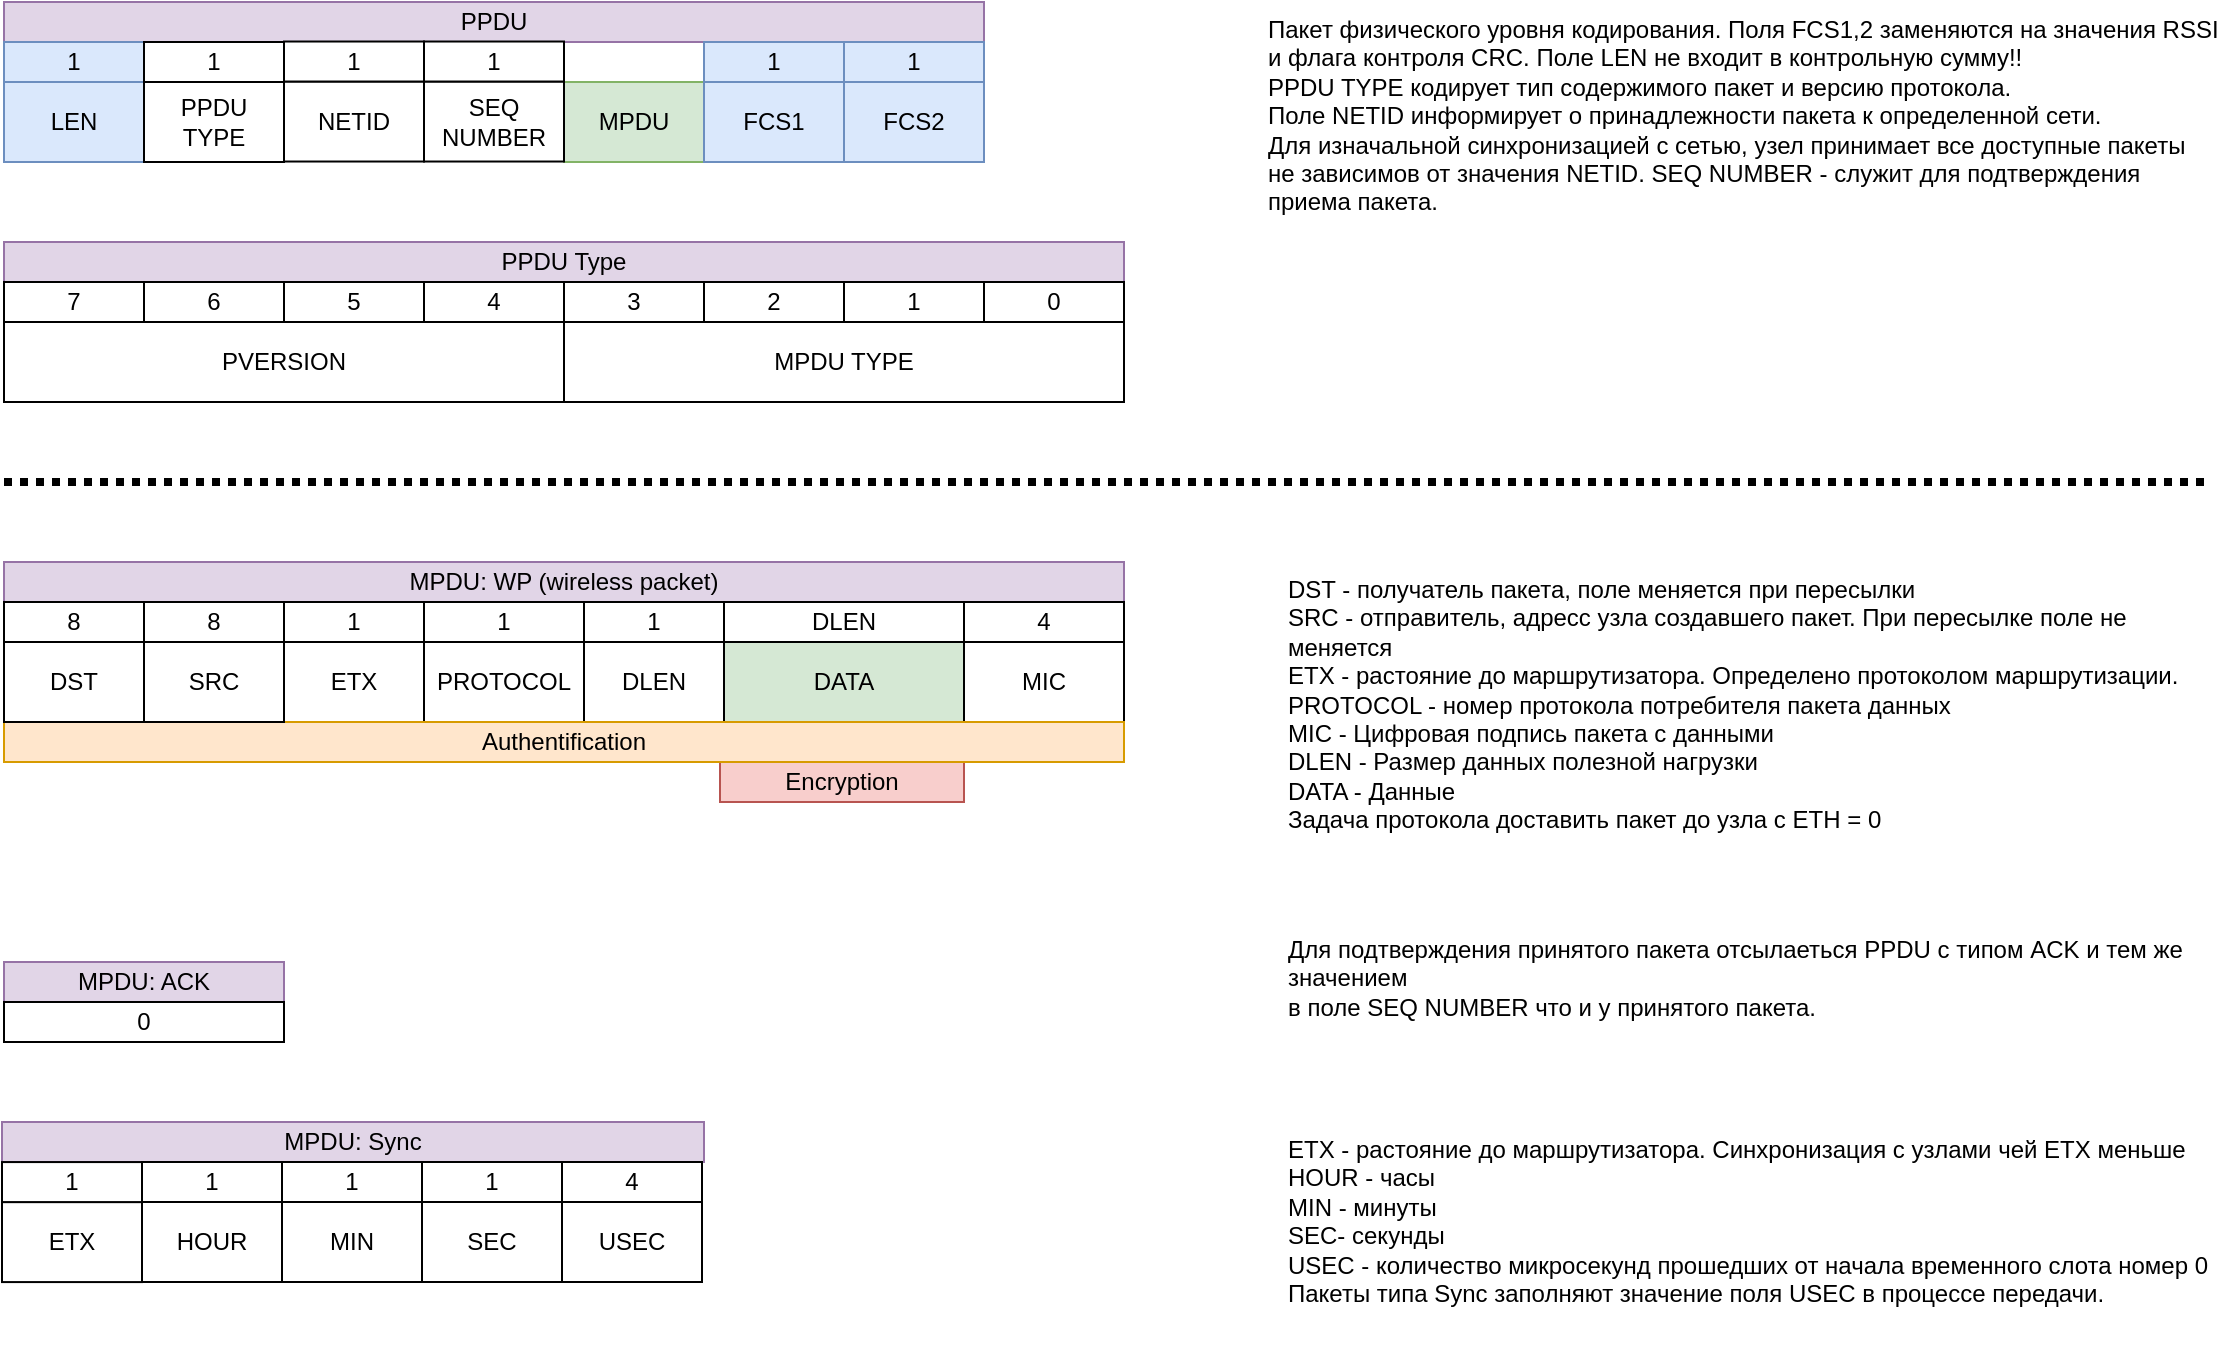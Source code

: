 <mxfile version="11.1.4" type="device"><diagram id="k8i3Y56BrXUc4iuTlrY_" name="Frame struct"><mxGraphModel dx="1422" dy="816" grid="1" gridSize="10" guides="1" tooltips="1" connect="1" arrows="1" fold="1" page="1" pageScale="1" pageWidth="1169" pageHeight="827" background="none" math="0" shadow="0"><root><mxCell id="0"/><mxCell id="1" parent="0"/><mxCell id="z7zXKe8dB0JZ0_6NdZDj-1" value="LEN" style="rounded=0;whiteSpace=wrap;html=1;fillColor=#dae8fc;strokeColor=#6c8ebf;" parent="1" vertex="1"><mxGeometry x="40" y="80" width="70" height="40" as="geometry"/></mxCell><mxCell id="z7zXKe8dB0JZ0_6NdZDj-2" value="MPDU" style="rounded=0;whiteSpace=wrap;html=1;fillColor=#d5e8d4;strokeColor=#82b366;" parent="1" vertex="1"><mxGeometry x="320" y="80" width="70" height="40" as="geometry"/></mxCell><mxCell id="z7zXKe8dB0JZ0_6NdZDj-3" value="FCS1" style="rounded=0;whiteSpace=wrap;html=1;fillColor=#dae8fc;strokeColor=#6c8ebf;" parent="1" vertex="1"><mxGeometry x="390" y="80" width="70" height="40" as="geometry"/></mxCell><mxCell id="z7zXKe8dB0JZ0_6NdZDj-5" value="FCS2" style="rounded=0;whiteSpace=wrap;html=1;fillColor=#dae8fc;strokeColor=#6c8ebf;" parent="1" vertex="1"><mxGeometry x="460" y="80" width="70" height="40" as="geometry"/></mxCell><mxCell id="z7zXKe8dB0JZ0_6NdZDj-7" value="PPDU" style="rounded=0;whiteSpace=wrap;html=1;fillColor=#e1d5e7;strokeColor=#9673a6;" parent="1" vertex="1"><mxGeometry x="40" y="40" width="490" height="20" as="geometry"/></mxCell><mxCell id="z7zXKe8dB0JZ0_6NdZDj-8" value="PROTOCOL" style="rounded=0;whiteSpace=wrap;html=1;" parent="1" vertex="1"><mxGeometry x="250" y="360" width="80" height="40" as="geometry"/></mxCell><mxCell id="z7zXKe8dB0JZ0_6NdZDj-9" value="DATA" style="rounded=0;whiteSpace=wrap;html=1;fillColor=#d5e8d4;strokeColor=#82b366;" parent="1" vertex="1"><mxGeometry x="400" y="360" width="120" height="40" as="geometry"/></mxCell><mxCell id="z7zXKe8dB0JZ0_6NdZDj-12" value="MPDU: WP (wireless packet)" style="rounded=0;whiteSpace=wrap;html=1;fillColor=#e1d5e7;strokeColor=#9673a6;" parent="1" vertex="1"><mxGeometry x="40" y="320" width="560" height="20" as="geometry"/></mxCell><mxCell id="z7zXKe8dB0JZ0_6NdZDj-13" value="1" style="rounded=0;whiteSpace=wrap;html=1;fillColor=#dae8fc;strokeColor=#6c8ebf;" parent="1" vertex="1"><mxGeometry x="40" y="60" width="70" height="20" as="geometry"/></mxCell><mxCell id="z7zXKe8dB0JZ0_6NdZDj-14" value="1" style="rounded=0;whiteSpace=wrap;html=1;fillColor=#dae8fc;strokeColor=#6c8ebf;" parent="1" vertex="1"><mxGeometry x="390" y="60" width="70" height="20" as="geometry"/></mxCell><mxCell id="z7zXKe8dB0JZ0_6NdZDj-15" value="1" style="rounded=0;whiteSpace=wrap;html=1;fillColor=#dae8fc;strokeColor=#6c8ebf;" parent="1" vertex="1"><mxGeometry x="460" y="60" width="70" height="20" as="geometry"/></mxCell><mxCell id="z7zXKe8dB0JZ0_6NdZDj-18" value="1" style="rounded=0;whiteSpace=wrap;html=1;" parent="1" vertex="1"><mxGeometry x="250" y="340" width="80" height="20" as="geometry"/></mxCell><mxCell id="z7zXKe8dB0JZ0_6NdZDj-21" value="1" style="rounded=0;whiteSpace=wrap;html=1;" parent="1" vertex="1"><mxGeometry x="180" y="340" width="70" height="20" as="geometry"/></mxCell><mxCell id="z7zXKe8dB0JZ0_6NdZDj-22" value="ETX" style="rounded=0;whiteSpace=wrap;html=1;" parent="1" vertex="1"><mxGeometry x="180" y="360" width="70" height="40" as="geometry"/></mxCell><mxCell id="z7zXKe8dB0JZ0_6NdZDj-23" value="DLEN" style="rounded=0;whiteSpace=wrap;html=1;" parent="1" vertex="1"><mxGeometry x="330" y="360" width="70" height="40" as="geometry"/></mxCell><mxCell id="z7zXKe8dB0JZ0_6NdZDj-24" value="1" style="rounded=0;whiteSpace=wrap;html=1;" parent="1" vertex="1"><mxGeometry x="330" y="340" width="70" height="20" as="geometry"/></mxCell><mxCell id="z7zXKe8dB0JZ0_6NdZDj-25" value="DLEN" style="rounded=0;whiteSpace=wrap;html=1;" parent="1" vertex="1"><mxGeometry x="400" y="340" width="120" height="20" as="geometry"/></mxCell><mxCell id="z7zXKe8dB0JZ0_6NdZDj-26" value="MIC" style="rounded=0;whiteSpace=wrap;html=1;" parent="1" vertex="1"><mxGeometry x="520" y="360" width="80" height="40" as="geometry"/></mxCell><mxCell id="z7zXKe8dB0JZ0_6NdZDj-27" value="4" style="rounded=0;whiteSpace=wrap;html=1;" parent="1" vertex="1"><mxGeometry x="520" y="340" width="80" height="20" as="geometry"/></mxCell><mxCell id="z7zXKe8dB0JZ0_6NdZDj-29" value="DST - получатель пакета, поле меняется при пересылки&lt;br&gt;SRC - отправитель, адресс узла создавшего пакет. При пересылке поле не меняется&lt;br&gt;ETX - растояние до маршрутизатора. Определено протоколом маршрутизации.&lt;br&gt;PROTOCOL - номер протокола потребителя пакета данных&lt;br&gt;MIC - Цифровая подпись пакета с данными&lt;br&gt;DLEN - Размер данных полезной нагрузки&lt;br&gt;DATA - Данные&amp;nbsp;&amp;nbsp;&lt;br&gt;Задача протокола доставить пакет до узла с ETH = 0" style="text;html=1;strokeColor=none;fillColor=none;align=left;verticalAlign=top;whiteSpace=wrap;rounded=0;" parent="1" vertex="1"><mxGeometry x="680" y="320" width="470" height="140" as="geometry"/></mxCell><mxCell id="z7zXKe8dB0JZ0_6NdZDj-35" value="MPDU: ACK" style="rounded=0;whiteSpace=wrap;html=1;fillColor=#e1d5e7;strokeColor=#9673a6;" parent="1" vertex="1"><mxGeometry x="40" y="520" width="140" height="20" as="geometry"/></mxCell><mxCell id="z7zXKe8dB0JZ0_6NdZDj-37" value="0" style="rounded=0;whiteSpace=wrap;html=1;" parent="1" vertex="1"><mxGeometry x="40" y="540" width="140" height="20" as="geometry"/></mxCell><mxCell id="z7zXKe8dB0JZ0_6NdZDj-47" value="Для подтверждения принятого пакета отсылаеться PPDU с типом ACK и тем же значением&lt;br&gt;в поле SEQ NUMBER что и у принятого пакета." style="text;html=1;strokeColor=none;fillColor=none;align=left;verticalAlign=top;whiteSpace=wrap;rounded=0;" parent="1" vertex="1"><mxGeometry x="680" y="500" width="470" height="60" as="geometry"/></mxCell><mxCell id="z7zXKe8dB0JZ0_6NdZDj-48" value="Encryption" style="rounded=0;whiteSpace=wrap;html=1;fillColor=#f8cecc;strokeColor=#b85450;" parent="1" vertex="1"><mxGeometry x="398" y="420" width="122" height="20" as="geometry"/></mxCell><mxCell id="z7zXKe8dB0JZ0_6NdZDj-49" value="Authentification" style="rounded=0;whiteSpace=wrap;html=1;fillColor=#ffe6cc;strokeColor=#d79b00;" parent="1" vertex="1"><mxGeometry x="40" y="400" width="560" height="20" as="geometry"/></mxCell><mxCell id="-DVWClgVpDWLAM5sQVfM-2" value="HOUR" style="rounded=0;whiteSpace=wrap;html=1;" parent="1" vertex="1"><mxGeometry x="109" y="640" width="70" height="40" as="geometry"/></mxCell><mxCell id="-DVWClgVpDWLAM5sQVfM-3" value="MPDU: Sync" style="rounded=0;whiteSpace=wrap;html=1;fillColor=#e1d5e7;strokeColor=#9673a6;" parent="1" vertex="1"><mxGeometry x="39" y="600" width="351" height="20" as="geometry"/></mxCell><mxCell id="-DVWClgVpDWLAM5sQVfM-5" value="1" style="rounded=0;whiteSpace=wrap;html=1;" parent="1" vertex="1"><mxGeometry x="109" y="620" width="70" height="20" as="geometry"/></mxCell><mxCell id="-DVWClgVpDWLAM5sQVfM-6" value="MIN" style="rounded=0;whiteSpace=wrap;html=1;" parent="1" vertex="1"><mxGeometry x="179" y="640" width="70" height="40" as="geometry"/></mxCell><mxCell id="-DVWClgVpDWLAM5sQVfM-7" value="1" style="rounded=0;whiteSpace=wrap;html=1;" parent="1" vertex="1"><mxGeometry x="179" y="620" width="70" height="20" as="geometry"/></mxCell><mxCell id="-DVWClgVpDWLAM5sQVfM-8" value="SEC" style="rounded=0;whiteSpace=wrap;html=1;" parent="1" vertex="1"><mxGeometry x="249" y="640" width="70" height="40" as="geometry"/></mxCell><mxCell id="-DVWClgVpDWLAM5sQVfM-9" value="1" style="rounded=0;whiteSpace=wrap;html=1;" parent="1" vertex="1"><mxGeometry x="249" y="620" width="70" height="20" as="geometry"/></mxCell><mxCell id="-DVWClgVpDWLAM5sQVfM-10" value="USEC" style="rounded=0;whiteSpace=wrap;html=1;" parent="1" vertex="1"><mxGeometry x="319" y="640" width="70" height="40" as="geometry"/></mxCell><mxCell id="-DVWClgVpDWLAM5sQVfM-11" value="4" style="rounded=0;whiteSpace=wrap;html=1;" parent="1" vertex="1"><mxGeometry x="319" y="620" width="70" height="20" as="geometry"/></mxCell><mxCell id="-DVWClgVpDWLAM5sQVfM-12" value="ETX - растояние до маршрутизатора. Синхронизация с узлами чей ETX меньше&lt;br&gt;HOUR - часы&lt;br&gt;MIN - минуты&lt;br&gt;SEC- секунды&lt;br&gt;USEC - количество микросекунд прошедших от начала временного слота номер 0&lt;br&gt;Пакеты типа Sync заполняют значение поля USEC в процессе передачи." style="text;html=1;strokeColor=none;fillColor=none;align=left;verticalAlign=top;whiteSpace=wrap;rounded=0;" parent="1" vertex="1"><mxGeometry x="680" y="600" width="470" height="120" as="geometry"/></mxCell><mxCell id="cnWjSRXoXE1EGpLvZqfh-3" value="ETX" style="rounded=0;whiteSpace=wrap;html=1;" parent="1" vertex="1"><mxGeometry x="39" y="640.038" width="70" height="40" as="geometry"/></mxCell><mxCell id="cnWjSRXoXE1EGpLvZqfh-4" value="1" style="rounded=0;whiteSpace=wrap;html=1;" parent="1" vertex="1"><mxGeometry x="39" y="620.038" width="70" height="20" as="geometry"/></mxCell><mxCell id="XIo-fS-Pmp3Ub9NPWN20-3" value="MPDU TYPE" style="rounded=0;whiteSpace=wrap;html=1;" parent="1" vertex="1"><mxGeometry x="320" y="200" width="280" height="40" as="geometry"/></mxCell><mxCell id="XIo-fS-Pmp3Ub9NPWN20-5" value="PPDU Type" style="rounded=0;whiteSpace=wrap;html=1;fillColor=#e1d5e7;strokeColor=#9673a6;" parent="1" vertex="1"><mxGeometry x="40" y="160" width="560" height="20" as="geometry"/></mxCell><mxCell id="XIo-fS-Pmp3Ub9NPWN20-6" value="7" style="rounded=0;whiteSpace=wrap;html=1;" parent="1" vertex="1"><mxGeometry x="40" y="180" width="70" height="20" as="geometry"/></mxCell><mxCell id="XIo-fS-Pmp3Ub9NPWN20-7" value="6" style="rounded=0;whiteSpace=wrap;html=1;" parent="1" vertex="1"><mxGeometry x="110" y="180" width="70" height="20" as="geometry"/></mxCell><mxCell id="XIo-fS-Pmp3Ub9NPWN20-8" value="5" style="rounded=0;whiteSpace=wrap;html=1;" parent="1" vertex="1"><mxGeometry x="180" y="180" width="70" height="20" as="geometry"/></mxCell><mxCell id="XIo-fS-Pmp3Ub9NPWN20-9" value="4" style="rounded=0;whiteSpace=wrap;html=1;" parent="1" vertex="1"><mxGeometry x="250" y="180" width="70" height="20" as="geometry"/></mxCell><mxCell id="XIo-fS-Pmp3Ub9NPWN20-10" value="3" style="rounded=0;whiteSpace=wrap;html=1;" parent="1" vertex="1"><mxGeometry x="320" y="180" width="70" height="20" as="geometry"/></mxCell><mxCell id="XIo-fS-Pmp3Ub9NPWN20-11" value="2" style="rounded=0;whiteSpace=wrap;html=1;" parent="1" vertex="1"><mxGeometry x="390" y="180" width="70" height="20" as="geometry"/></mxCell><mxCell id="XIo-fS-Pmp3Ub9NPWN20-12" value="1" style="rounded=0;whiteSpace=wrap;html=1;" parent="1" vertex="1"><mxGeometry x="460" y="180" width="70" height="20" as="geometry"/></mxCell><mxCell id="XIo-fS-Pmp3Ub9NPWN20-13" value="0" style="rounded=0;whiteSpace=wrap;html=1;" parent="1" vertex="1"><mxGeometry x="530" y="180" width="70" height="20" as="geometry"/></mxCell><mxCell id="XIo-fS-Pmp3Ub9NPWN20-17" value="PVERSION" style="rounded=0;whiteSpace=wrap;html=1;" parent="1" vertex="1"><mxGeometry x="40" y="200" width="280" height="40" as="geometry"/></mxCell><mxCell id="iUeADY57S3nw9IOZ00N9-76" value="DST" style="rounded=0;whiteSpace=wrap;html=1;" parent="1" vertex="1"><mxGeometry x="40" y="360" width="70" height="40" as="geometry"/></mxCell><mxCell id="iUeADY57S3nw9IOZ00N9-77" value="SRC" style="rounded=0;whiteSpace=wrap;html=1;" parent="1" vertex="1"><mxGeometry x="110" y="360" width="70" height="40" as="geometry"/></mxCell><mxCell id="iUeADY57S3nw9IOZ00N9-78" value="8" style="rounded=0;whiteSpace=wrap;html=1;" parent="1" vertex="1"><mxGeometry x="40" y="340" width="70" height="20" as="geometry"/></mxCell><mxCell id="iUeADY57S3nw9IOZ00N9-79" value="8" style="rounded=0;whiteSpace=wrap;html=1;" parent="1" vertex="1"><mxGeometry x="110" y="340" width="70" height="20" as="geometry"/></mxCell><mxCell id="iUeADY57S3nw9IOZ00N9-80" value="PPDU&lt;br&gt;TYPE" style="rounded=0;whiteSpace=wrap;html=1;" parent="1" vertex="1"><mxGeometry x="110" y="80" width="70" height="40" as="geometry"/></mxCell><mxCell id="iUeADY57S3nw9IOZ00N9-81" value="1" style="rounded=0;whiteSpace=wrap;html=1;" parent="1" vertex="1"><mxGeometry x="110" y="60" width="70" height="20" as="geometry"/></mxCell><mxCell id="iUeADY57S3nw9IOZ00N9-113" value="NETID" style="rounded=0;whiteSpace=wrap;html=1;" parent="1" vertex="1"><mxGeometry x="180" y="79.759" width="70" height="40" as="geometry"/></mxCell><mxCell id="iUeADY57S3nw9IOZ00N9-114" value="1" style="rounded=0;whiteSpace=wrap;html=1;" parent="1" vertex="1"><mxGeometry x="180" y="59.759" width="70" height="20" as="geometry"/></mxCell><mxCell id="iUeADY57S3nw9IOZ00N9-119" value="SEQ&lt;br&gt;NUMBER" style="rounded=0;whiteSpace=wrap;html=1;" parent="1" vertex="1"><mxGeometry x="250" y="79.759" width="70" height="40" as="geometry"/></mxCell><mxCell id="iUeADY57S3nw9IOZ00N9-120" value="1" style="rounded=0;whiteSpace=wrap;html=1;" parent="1" vertex="1"><mxGeometry x="250" y="59.759" width="70" height="20" as="geometry"/></mxCell><mxCell id="bRc9V4D2Ol_pi7zPnvJN-1" value="" style="endArrow=none;html=1;dashed=1;dashPattern=1 1;strokeWidth=4;" parent="1" edge="1"><mxGeometry width="50" height="50" relative="1" as="geometry"><mxPoint x="40" y="280" as="sourcePoint"/><mxPoint x="1140" y="280" as="targetPoint"/></mxGeometry></mxCell><mxCell id="klH-OPxUhXU6LzXGkZE5-1" value="&lt;span style=&quot;white-space: nowrap&quot;&gt;Пакет физического уровня кодирования. Поля FCS1,2 заменяются на значения RSSI&lt;br&gt;и флага контроля CRC.&amp;nbsp;&lt;/span&gt;&lt;span style=&quot;white-space: nowrap&quot;&gt;Поле LEN не входит в контрольную сумму!! &lt;br&gt;PPDU TYPE кодирует тип содержимого пакет и версию протокола.&lt;/span&gt;&lt;br style=&quot;white-space: nowrap&quot;&gt;&lt;span style=&quot;white-space: nowrap&quot;&gt;Поле NETID информирует о принадлежности пакета к определенной сети. &lt;br&gt;Для изначальной синхронизацией с&amp;nbsp;&lt;/span&gt;&lt;span style=&quot;white-space: nowrap&quot;&gt;сетью, узел принимает все доступные пакеты &lt;br&gt;не зависимов от значения NETID. SEQ NUMBER - служит для&amp;nbsp;&lt;/span&gt;&lt;span style=&quot;white-space: nowrap&quot;&gt;подтверждения &lt;br&gt;приема пакета.&amp;nbsp;&amp;nbsp;&lt;/span&gt;" style="text;html=1;strokeColor=none;fillColor=none;align=left;verticalAlign=top;rounded=0;whiteSpace=wrap;" vertex="1" parent="1"><mxGeometry x="670" y="40" width="480" height="140" as="geometry"/></mxCell></root></mxGraphModel></diagram><diagram id="7LDpLOK4ih6sHG3bREP2" name="Взаимодействия"><mxGraphModel dx="1422" dy="816" grid="1" gridSize="10" guides="1" tooltips="1" connect="1" arrows="1" fold="1" page="1" pageScale="1" pageWidth="1169" pageHeight="827" math="0" shadow="0"><root><mxCell id="L7cSINjyoBCz0keJmUbq-0"/><mxCell id="L7cSINjyoBCz0keJmUbq-1" parent="L7cSINjyoBCz0keJmUbq-0"/><mxCell id="L7cSINjyoBCz0keJmUbq-2" value="&lt;font style=&quot;font-size: 19px&quot;&gt;&lt;b&gt;A&lt;/b&gt;&lt;/font&gt;" style="ellipse;whiteSpace=wrap;html=1;aspect=fixed;align=center;fillColor=#d5e8d4;strokeColor=#82b366;" parent="L7cSINjyoBCz0keJmUbq-1" vertex="1"><mxGeometry x="343.5" y="120" width="80" height="80" as="geometry"/></mxCell><mxCell id="L7cSINjyoBCz0keJmUbq-3" value="&lt;font style=&quot;font-size: 19px&quot;&gt;&lt;b&gt;B&lt;/b&gt;&lt;/font&gt;" style="ellipse;whiteSpace=wrap;html=1;aspect=fixed;align=center;fillColor=#d5e8d4;strokeColor=#82b366;" parent="L7cSINjyoBCz0keJmUbq-1" vertex="1"><mxGeometry x="543.5" y="120" width="80" height="80" as="geometry"/></mxCell><mxCell id="L7cSINjyoBCz0keJmUbq-4" value="&lt;b&gt;&lt;font style=&quot;font-size: 23px&quot;&gt;Unicast&lt;/font&gt;&lt;/b&gt;" style="text;html=1;strokeColor=none;fillColor=none;align=center;verticalAlign=middle;whiteSpace=wrap;rounded=0;" parent="L7cSINjyoBCz0keJmUbq-1" vertex="1"><mxGeometry x="630" y="30" width="40" height="20" as="geometry"/></mxCell><mxCell id="L7cSINjyoBCz0keJmUbq-5" value="" style="endArrow=none;html=1;strokeWidth=3;" parent="L7cSINjyoBCz0keJmUbq-1" edge="1"><mxGeometry width="50" height="50" relative="1" as="geometry"><mxPoint x="383" y="440" as="sourcePoint"/><mxPoint x="383.5" y="240" as="targetPoint"/></mxGeometry></mxCell><mxCell id="L7cSINjyoBCz0keJmUbq-6" value="&lt;font style=&quot;font-size: 19px&quot;&gt;&lt;b&gt;C&lt;/b&gt;&lt;/font&gt;" style="ellipse;whiteSpace=wrap;html=1;aspect=fixed;align=center;fillColor=#d5e8d4;strokeColor=#82b366;" parent="L7cSINjyoBCz0keJmUbq-1" vertex="1"><mxGeometry x="743.5" y="120" width="80" height="80" as="geometry"/></mxCell><mxCell id="L7cSINjyoBCz0keJmUbq-7" value="" style="endArrow=none;html=1;strokeWidth=3;" parent="L7cSINjyoBCz0keJmUbq-1" edge="1"><mxGeometry width="50" height="50" relative="1" as="geometry"><mxPoint x="583" y="440" as="sourcePoint"/><mxPoint x="583" y="240" as="targetPoint"/></mxGeometry></mxCell><mxCell id="L7cSINjyoBCz0keJmUbq-8" value="" style="endArrow=none;html=1;strokeWidth=3;" parent="L7cSINjyoBCz0keJmUbq-1" edge="1"><mxGeometry width="50" height="50" relative="1" as="geometry"><mxPoint x="780" y="440" as="sourcePoint"/><mxPoint x="780" y="240" as="targetPoint"/></mxGeometry></mxCell><mxCell id="e7uhRsWpkhO2OGQ0xh31-0" value="" style="endArrow=classic;html=1;strokeWidth=1;" parent="L7cSINjyoBCz0keJmUbq-1" edge="1"><mxGeometry width="50" height="50" relative="1" as="geometry"><mxPoint x="390" y="240" as="sourcePoint"/><mxPoint x="580" y="280" as="targetPoint"/></mxGeometry></mxCell><mxCell id="e7uhRsWpkhO2OGQ0xh31-1" value="WP = {DST=ADDR_B, SRC=ADDR_A, SEQN=45}" style="text;html=1;strokeColor=none;fillColor=none;align=left;verticalAlign=middle;whiteSpace=wrap;rounded=0;" parent="L7cSINjyoBCz0keJmUbq-1" vertex="1"><mxGeometry x="50" y="250" width="310" height="20" as="geometry"/></mxCell><mxCell id="HESzFsQQPgCk3jIJfDjx-0" value="" style="endArrow=classic;html=1;strokeWidth=1;" parent="L7cSINjyoBCz0keJmUbq-1" edge="1"><mxGeometry width="50" height="50" relative="1" as="geometry"><mxPoint x="580" y="280" as="sourcePoint"/><mxPoint x="390" y="320" as="targetPoint"/></mxGeometry></mxCell><mxCell id="HESzFsQQPgCk3jIJfDjx-1" value="ACK ={SEQN=45}" style="text;html=1;strokeColor=none;fillColor=none;align=left;verticalAlign=middle;whiteSpace=wrap;rounded=0;" parent="L7cSINjyoBCz0keJmUbq-1" vertex="1"><mxGeometry x="50" y="300" width="310" height="20" as="geometry"/></mxCell><mxCell id="yueVKCjj0r4KNLbL-8b--0" value="" style="endArrow=classic;html=1;strokeWidth=1;" parent="L7cSINjyoBCz0keJmUbq-1" edge="1"><mxGeometry width="50" height="50" relative="1" as="geometry"><mxPoint x="584" y="320" as="sourcePoint"/><mxPoint x="774" y="360" as="targetPoint"/></mxGeometry></mxCell><mxCell id="yueVKCjj0r4KNLbL-8b--1" value="WP = {DST=ADDR_C, SRC=ADDR_A, SEQN=46}" style="text;html=1;strokeColor=none;fillColor=none;align=left;verticalAlign=middle;whiteSpace=wrap;rounded=0;" parent="L7cSINjyoBCz0keJmUbq-1" vertex="1"><mxGeometry x="50" y="340" width="310" height="20" as="geometry"/></mxCell><mxCell id="yueVKCjj0r4KNLbL-8b--2" value="ACK = {SEQN=46}" style="text;html=1;strokeColor=none;fillColor=none;align=left;verticalAlign=middle;whiteSpace=wrap;rounded=0;" parent="L7cSINjyoBCz0keJmUbq-1" vertex="1"><mxGeometry x="50" y="380" width="310" height="20" as="geometry"/></mxCell><mxCell id="yueVKCjj0r4KNLbL-8b--3" value="" style="endArrow=classic;html=1;strokeWidth=1;" parent="L7cSINjyoBCz0keJmUbq-1" edge="1"><mxGeometry width="50" height="50" relative="1" as="geometry"><mxPoint x="774" y="360" as="sourcePoint"/><mxPoint x="584" y="400" as="targetPoint"/></mxGeometry></mxCell></root></mxGraphModel></diagram><diagram id="-TuDTSl08YWe62Vvw_oJ" name="osi"><mxGraphModel dx="1422" dy="816" grid="1" gridSize="10" guides="1" tooltips="1" connect="1" arrows="1" fold="1" page="1" pageScale="1" pageWidth="850" pageHeight="1100" math="0" shadow="0"><root><mxCell id="NnG7n7DtS2A9iKRml4ud-0"/><mxCell id="NnG7n7DtS2A9iKRml4ud-1" parent="NnG7n7DtS2A9iKRml4ud-0"/><mxCell id="NnG7n7DtS2A9iKRml4ud-2" value="Packet transmition protocol" style="whiteSpace=wrap;html=1;shadow=1;fontSize=18;fillColor=#f5f5f5;strokeColor=#666666;" parent="NnG7n7DtS2A9iKRml4ud-1" vertex="1"><mxGeometry x="915" y="160" width="120" height="80" as="geometry"/></mxCell><mxCell id="NnG7n7DtS2A9iKRml4ud-3" value="Radio interface" style="whiteSpace=wrap;html=1;shadow=1;fontSize=18;fillColor=#f5f5f5;strokeColor=#666666;" parent="NnG7n7DtS2A9iKRml4ud-1" vertex="1"><mxGeometry x="635" y="40" width="240" height="80" as="geometry"/></mxCell><mxCell id="NnG7n7DtS2A9iKRml4ud-4" value="Time interval controller" style="whiteSpace=wrap;html=1;shadow=1;fontSize=18;fillColor=#f5f5f5;strokeColor=#666666;" parent="NnG7n7DtS2A9iKRml4ud-1" vertex="1"><mxGeometry x="355" y="160" width="240" height="80" as="geometry"/></mxCell><mxCell id="NnG7n7DtS2A9iKRml4ud-5" value="Media access control" style="whiteSpace=wrap;html=1;shadow=1;fontSize=18;fillColor=#f5f5f5;strokeColor=#666666;" parent="NnG7n7DtS2A9iKRml4ud-1" vertex="1"><mxGeometry x="635" y="160" width="240" height="80" as="geometry"/></mxCell><mxCell id="NnG7n7DtS2A9iKRml4ud-6" value="Link logic controller" style="whiteSpace=wrap;html=1;shadow=1;fontSize=18;fillColor=#f5f5f5;strokeColor=#666666;" parent="NnG7n7DtS2A9iKRml4ud-1" vertex="1"><mxGeometry x="355" y="280" width="520" height="80" as="geometry"/></mxCell><mxCell id="NnG7n7DtS2A9iKRml4ud-7" value="" style="shape=curlyBracket;whiteSpace=wrap;html=1;rounded=1;fontColor=#3333FF;fillColor=#3333FF;strokeColor=#3333FF;strokeWidth=3;" parent="NnG7n7DtS2A9iKRml4ud-1" vertex="1"><mxGeometry x="160" y="55" width="80" height="305" as="geometry"/></mxCell><mxCell id="NnG7n7DtS2A9iKRml4ud-8" value="Data link layer" style="text;html=1;resizable=0;points=[];autosize=1;align=center;verticalAlign=middle;spacingTop=-4;strokeWidth=8;fontSize=17;labelPosition=center;verticalLabelPosition=middle;fontColor=#3333FF;" parent="NnG7n7DtS2A9iKRml4ud-1" vertex="1"><mxGeometry x="65" y="145" width="90" height="20" as="geometry"/></mxCell><mxCell id="NnG7n7DtS2A9iKRml4ud-9" value="" style="shape=curlyBracket;whiteSpace=wrap;html=1;rounded=1;fontColor=#3333FF;fillColor=#3333FF;strokeColor=#3333FF;strokeWidth=3;" parent="NnG7n7DtS2A9iKRml4ud-1" vertex="1"><mxGeometry x="160" y="399" width="80" height="220" as="geometry"/></mxCell><mxCell id="NnG7n7DtS2A9iKRml4ud-10" value="Network level" style="text;html=1;resizable=0;points=[];autosize=1;align=left;verticalAlign=top;spacingTop=-4;fontSize=17;fontColor=#3333FF;" parent="NnG7n7DtS2A9iKRml4ud-1" vertex="1"><mxGeometry x="50" y="484" width="120" height="20" as="geometry"/></mxCell><mxCell id="NnG7n7DtS2A9iKRml4ud-11" value="Предоставляет доступ к радиомодулю посредством стандартиризованного интерфейса и структуры данных. Радиоинтерфейс имеет метод передачи данных с вставкой временой отметки во время передачи.&amp;nbsp;" style="text;strokeColor=none;fillColor=none;align=left;verticalAlign=top;whiteSpace=wrap;rounded=0;labelPosition=center;verticalLabelPosition=middle;html=1;horizontal=1;labelBackgroundColor=none;labelBorderColor=none;" parent="NnG7n7DtS2A9iKRml4ud-1" vertex="1"><mxGeometry x="1120" y="40" width="600" height="80" as="geometry"/></mxCell><mxCell id="NnG7n7DtS2A9iKRml4ud-12" value="MAC уровень управляет радиопередатчиком и занимается непосредственным приемом или передачей пакетов. MAC на входе получет пакет с указанием в какой временой слот и на каком канале его передавать. МАС для каждого временого слота обрабатывает 1 пакет. буферизации нет. MAC уровень самостоятельно настраивает обратные вызовы от TIC. MAC имеет команды немедленного приема и передачи пакетов. Применяется для начальной синхронизации с сетью." style="text;strokeColor=none;fillColor=none;align=left;verticalAlign=top;whiteSpace=wrap;rounded=0;labelPosition=center;verticalLabelPosition=middle;html=1;horizontal=1;labelBackgroundColor=none;labelBorderColor=none;" parent="NnG7n7DtS2A9iKRml4ud-1" vertex="1"><mxGeometry x="1120" y="160" width="600" height="80" as="geometry"/></mxCell><mxCell id="NnG7n7DtS2A9iKRml4ud-13" value="Neiborhod protocol" style="whiteSpace=wrap;html=1;shadow=1;fontSize=18;fillColor=#f5f5f5;strokeColor=#666666;" parent="NnG7n7DtS2A9iKRml4ud-1" vertex="1"><mxGeometry x="355" y="400" width="240" height="80" as="geometry"/></mxCell><mxCell id="NnG7n7DtS2A9iKRml4ud-14" value="Route protocol" style="whiteSpace=wrap;html=1;shadow=1;fontSize=18;fillColor=#f5f5f5;strokeColor=#666666;" parent="NnG7n7DtS2A9iKRml4ud-1" vertex="1"><mxGeometry x="636" y="400" width="240" height="80" as="geometry"/></mxCell><mxCell id="NnG7n7DtS2A9iKRml4ud-15" value="LIC управляет синхронизацией TIC. LIC имеет входную очеред пакетов на передачу, анализирует очередь и решает на какой частоте и слоте передавать пакет. решение производиться из таблици информации о соседях и настроек сети. Данные о соседях извлекаются из протокола соседей. LIC реализует протокол синхронизации" style="text;strokeColor=none;fillColor=none;align=left;verticalAlign=top;whiteSpace=wrap;rounded=0;labelPosition=center;verticalLabelPosition=middle;html=1;horizontal=1;labelBackgroundColor=none;labelBorderColor=none;" parent="NnG7n7DtS2A9iKRml4ud-1" vertex="1"><mxGeometry x="1121" y="280" width="600" height="80" as="geometry"/></mxCell><mxCell id="NnG7n7DtS2A9iKRml4ud-16" value="" style="shape=curlyBracket;whiteSpace=wrap;html=1;rounded=1;fontColor=#3333FF;fillColor=#3333FF;strokeColor=#3333FF;strokeWidth=3;" parent="NnG7n7DtS2A9iKRml4ud-1" vertex="1"><mxGeometry x="160" y="680" width="80" height="220" as="geometry"/></mxCell><mxCell id="NnG7n7DtS2A9iKRml4ud-17" value="Transport level" style="text;html=1;resizable=0;points=[];autosize=1;align=left;verticalAlign=top;spacingTop=-4;fontSize=17;fontColor=#3333FF;" parent="NnG7n7DtS2A9iKRml4ud-1" vertex="1"><mxGeometry x="50" y="765" width="130" height="20" as="geometry"/></mxCell><mxCell id="NnG7n7DtS2A9iKRml4ud-18" value="UDP" style="whiteSpace=wrap;html=1;shadow=1;fontSize=18;fillColor=#f5f5f5;strokeColor=#666666;" parent="NnG7n7DtS2A9iKRml4ud-1" vertex="1"><mxGeometry x="355" y="680" width="240" height="80" as="geometry"/></mxCell><mxCell id="NnG7n7DtS2A9iKRml4ud-19" value="TCP" style="whiteSpace=wrap;html=1;shadow=1;fontSize=18;fillColor=#f5f5f5;strokeColor=#666666;" parent="NnG7n7DtS2A9iKRml4ud-1" vertex="1"><mxGeometry x="635" y="680" width="240" height="80" as="geometry"/></mxCell><mxCell id="NnG7n7DtS2A9iKRml4ud-20" value="Вызов обработчиков протоколов производится после завершения цикла приема/передачи пакетов." style="text;strokeColor=none;fillColor=none;align=left;verticalAlign=top;whiteSpace=wrap;rounded=0;labelPosition=center;verticalLabelPosition=middle;html=1;horizontal=1;labelBackgroundColor=none;labelBorderColor=none;" parent="NnG7n7DtS2A9iKRml4ud-1" vertex="1"><mxGeometry x="1120" y="400" width="600" height="80" as="geometry"/></mxCell><mxCell id="NnG7n7DtS2A9iKRml4ud-21" value="Протоколы транспорта с гарантированой доставкой или без нее." style="text;strokeColor=none;fillColor=none;align=left;verticalAlign=top;whiteSpace=wrap;rounded=0;labelPosition=center;verticalLabelPosition=middle;html=1;horizontal=1;labelBackgroundColor=none;labelBorderColor=none;" parent="NnG7n7DtS2A9iKRml4ud-1" vertex="1"><mxGeometry x="1121" y="680" width="600" height="80" as="geometry"/></mxCell><mxCell id="NnG7n7DtS2A9iKRml4ud-22" value="Syncronization&lt;br&gt;protocol" style="whiteSpace=wrap;html=1;shadow=1;fontSize=18;fillColor=#f5f5f5;strokeColor=#666666;" parent="NnG7n7DtS2A9iKRml4ud-1" vertex="1"><mxGeometry x="915" y="280" width="120" height="80" as="geometry"/></mxCell></root></mxGraphModel></diagram><diagram id="6E0O_5J0x88JXBl5AWgK" name="modules"><mxGraphModel dx="2272" dy="816" grid="1" gridSize="10" guides="1" tooltips="1" connect="1" arrows="1" fold="1" page="1" pageScale="1" pageWidth="850" pageHeight="1100" math="0" shadow="0"><root><mxCell id="A0dL0unUzgnhg3RQUvST-0"/><mxCell id="A0dL0unUzgnhg3RQUvST-1" parent="A0dL0unUzgnhg3RQUvST-0"/><mxCell id="A0dL0unUzgnhg3RQUvST-2" value="Radio_module" style="swimlane;html=1;fontStyle=1;align=center;verticalAlign=top;childLayout=stackLayout;horizontal=1;startSize=26;horizontalStack=0;resizeParent=1;resizeLast=0;collapsible=1;marginBottom=0;swimlaneFillColor=#ffffff;rounded=0;shadow=0;comic=0;labelBackgroundColor=none;strokeColor=#000000;strokeWidth=1;fillColor=none;fontFamily=Verdana;fontSize=12;fontColor=#000000;" parent="A0dL0unUzgnhg3RQUvST-1" vertex="1"><mxGeometry x="350" y="170" width="430" height="510" as="geometry"/></mxCell><mxCell id="A0dL0unUzgnhg3RQUvST-3" value="- field: etherFrame receivedFrame={rawData = receivedData}" style="text;html=1;strokeColor=none;fillColor=none;align=left;verticalAlign=top;spacingLeft=4;spacingRight=4;whiteSpace=wrap;overflow=hidden;rotatable=0;points=[[0,0.5],[1,0.5]];portConstraint=eastwest;" parent="A0dL0unUzgnhg3RQUvST-2" vertex="1"><mxGeometry y="26" width="430" height="26" as="geometry"/></mxCell><mxCell id="A0dL0unUzgnhg3RQUvST-4" value="- field: uint8_t receivedData[128]" style="text;html=1;strokeColor=none;fillColor=none;align=left;verticalAlign=top;spacingLeft=4;spacingRight=4;whiteSpace=wrap;overflow=hidden;rotatable=0;points=[[0,0.5],[1,0.5]];portConstraint=eastwest;" parent="A0dL0unUzgnhg3RQUvST-2" vertex="1"><mxGeometry y="52" width="430" height="26" as="geometry"/></mxCell><mxCell id="A0dL0unUzgnhg3RQUvST-5" value="- field: radioStatistic statistic" style="text;html=1;strokeColor=none;fillColor=none;align=left;verticalAlign=top;spacingLeft=4;spacingRight=4;whiteSpace=wrap;overflow=hidden;rotatable=0;points=[[0,0.5],[1,0.5]];portConstraint=eastwest;resizeHeight=1;" parent="A0dL0unUzgnhg3RQUvST-2" vertex="1"><mxGeometry y="78" width="430" height="22" as="geometry"/></mxCell><mxCell id="A0dL0unUzgnhg3RQUvST-6" value="" style="line;html=1;strokeWidth=1;fillColor=none;align=left;verticalAlign=middle;spacingTop=-1;spacingLeft=3;spacingRight=3;rotatable=0;labelPosition=right;points=[];portConstraint=eastwest;" parent="A0dL0unUzgnhg3RQUvST-2" vertex="1"><mxGeometry y="100" width="430" height="8" as="geometry"/></mxCell><mxCell id="A0dL0unUzgnhg3RQUvST-7" value="+ type: uint8_t channel_t&amp;nbsp;" style="text;html=1;strokeColor=none;fillColor=none;align=left;verticalAlign=top;spacingLeft=4;spacingRight=4;whiteSpace=wrap;overflow=hidden;rotatable=0;points=[[0,0.5],[1,0.5]];portConstraint=eastwest;resizeHeight=1;" parent="A0dL0unUzgnhg3RQUvST-2" vertex="1"><mxGeometry y="108" width="430" height="22" as="geometry"/></mxCell><mxCell id="A0dL0unUzgnhg3RQUvST-8" value="" style="line;html=1;strokeWidth=1;fillColor=none;align=left;verticalAlign=middle;spacingTop=-1;spacingLeft=3;spacingRight=3;rotatable=0;labelPosition=right;points=[];portConstraint=eastwest;" parent="A0dL0unUzgnhg3RQUvST-2" vertex="1"><mxGeometry y="130" width="430" height="8" as="geometry"/></mxCell><mxCell id="A0dL0unUzgnhg3RQUvST-9" value="+ method: init()" style="text;html=1;strokeColor=none;fillColor=none;align=left;verticalAlign=top;spacingLeft=4;spacingRight=4;whiteSpace=wrap;overflow=hidden;rotatable=0;points=[[0,0.5],[1,0.5]];portConstraint=eastwest;" parent="A0dL0unUzgnhg3RQUvST-2" vertex="1"><mxGeometry y="138" width="430" height="26" as="geometry"/></mxCell><mxCell id="A0dL0unUzgnhg3RQUvST-10" value="+ method: off()&lt;br&gt;" style="text;html=1;strokeColor=none;fillColor=none;align=left;verticalAlign=top;spacingLeft=4;spacingRight=4;whiteSpace=wrap;overflow=hidden;rotatable=0;points=[[0,0.5],[1,0.5]];portConstraint=eastwest;" parent="A0dL0unUzgnhg3RQUvST-2" vertex="1"><mxGeometry y="164" width="430" height="26" as="geometry"/></mxCell><mxCell id="A0dL0unUzgnhg3RQUvST-11" value="+ method: on()&lt;br&gt;&lt;br&gt;" style="text;html=1;strokeColor=none;fillColor=none;align=left;verticalAlign=top;spacingLeft=4;spacingRight=4;whiteSpace=wrap;overflow=hidden;rotatable=0;points=[[0,0.5],[1,0.5]];portConstraint=eastwest;" parent="A0dL0unUzgnhg3RQUvST-2" vertex="1"><mxGeometry y="190" width="430" height="26" as="geometry"/></mxCell><mxCell id="A0dL0unUzgnhg3RQUvST-12" value="+ method: bool send(etherFrame_s* frame)" style="text;html=1;strokeColor=none;fillColor=none;align=left;verticalAlign=top;spacingLeft=4;spacingRight=4;whiteSpace=wrap;overflow=hidden;rotatable=0;points=[[0,0.5],[1,0.5]];portConstraint=eastwest;" parent="A0dL0unUzgnhg3RQUvST-2" vertex="1"><mxGeometry y="216" width="430" height="26" as="geometry"/></mxCell><mxCell id="A0dL0unUzgnhg3RQUvST-14" value="+ method: bool receive(etherFrame_s* frame)" style="text;html=1;strokeColor=none;fillColor=none;align=left;verticalAlign=top;spacingLeft=4;spacingRight=4;whiteSpace=wrap;overflow=hidden;rotatable=0;points=[[0,0.5],[1,0.5]];portConstraint=eastwest;" parent="A0dL0unUzgnhg3RQUvST-2" vertex="1"><mxGeometry y="242" width="430" height="26" as="geometry"/></mxCell><mxCell id="e6CLvyasX5Xa-Am0rthC-0" value="+ method: bool sendWithTimeStamp(etherFrame_s* frame, usec* p)" style="text;html=1;strokeColor=none;fillColor=none;align=left;verticalAlign=top;spacingLeft=4;spacingRight=4;whiteSpace=wrap;overflow=hidden;rotatable=0;points=[[0,0.5],[1,0.5]];portConstraint=eastwest;" vertex="1" parent="A0dL0unUzgnhg3RQUvST-2"><mxGeometry y="268" width="430" height="26" as="geometry"/></mxCell><mxCell id="A0dL0unUzgnhg3RQUvST-13" value="+ method: bool setChannel(channel_t n)" style="text;html=1;strokeColor=none;fillColor=none;align=left;verticalAlign=top;spacingLeft=4;spacingRight=4;whiteSpace=wrap;overflow=hidden;rotatable=0;points=[[0,0.5],[1,0.5]];portConstraint=eastwest;" parent="A0dL0unUzgnhg3RQUvST-2" vertex="1"><mxGeometry y="294" width="430" height="26" as="geometry"/></mxCell><mxCell id="A0dL0unUzgnhg3RQUvST-15" value="+ method: uint32_t getCRCErrorCount()" style="text;html=1;strokeColor=none;fillColor=none;align=left;verticalAlign=top;spacingLeft=4;spacingRight=4;whiteSpace=wrap;overflow=hidden;rotatable=0;points=[[0,0.5],[1,0.5]];portConstraint=eastwest;" parent="A0dL0unUzgnhg3RQUvST-2" vertex="1"><mxGeometry y="320" width="430" height="26" as="geometry"/></mxCell><mxCell id="A0dL0unUzgnhg3RQUvST-16" value="+ method: uint32_t getCCARejectCount()" style="text;html=1;strokeColor=none;fillColor=none;align=left;verticalAlign=top;spacingLeft=4;spacingRight=4;whiteSpace=wrap;overflow=hidden;rotatable=0;points=[[0,0.5],[1,0.5]];portConstraint=eastwest;" parent="A0dL0unUzgnhg3RQUvST-2" vertex="1"><mxGeometry y="346" width="430" height="26" as="geometry"/></mxCell><mxCell id="A0dL0unUzgnhg3RQUvST-17" value="+ method: uint64_t getRadioUptime()" style="text;html=1;strokeColor=none;fillColor=none;align=left;verticalAlign=top;spacingLeft=4;spacingRight=4;whiteSpace=wrap;overflow=hidden;rotatable=0;points=[[0,0.5],[1,0.5]];portConstraint=eastwest;" parent="A0dL0unUzgnhg3RQUvST-2" vertex="1"><mxGeometry y="372" width="430" height="26" as="geometry"/></mxCell><mxCell id="A0dL0unUzgnhg3RQUvST-18" value="+ method: bool measureStartUpTransmitionTime()" style="text;html=1;strokeColor=none;fillColor=none;align=left;verticalAlign=top;spacingLeft=4;spacingRight=4;whiteSpace=wrap;overflow=hidden;rotatable=0;points=[[0,0.5],[1,0.5]];portConstraint=eastwest;" parent="A0dL0unUzgnhg3RQUvST-2" vertex="1"><mxGeometry y="398" width="430" height="26" as="geometry"/></mxCell><mxCell id="A0dL0unUzgnhg3RQUvST-19" value="+ method: bool measureStartUpReceiveTime()" style="text;html=1;strokeColor=none;fillColor=none;align=left;verticalAlign=top;spacingLeft=4;spacingRight=4;whiteSpace=wrap;overflow=hidden;rotatable=0;points=[[0,0.5],[1,0.5]];portConstraint=eastwest;" parent="A0dL0unUzgnhg3RQUvST-2" vertex="1"><mxGeometry y="424" width="430" height="26" as="geometry"/></mxCell><mxCell id="A0dL0unUzgnhg3RQUvST-20" value="DEBUG" style="swimlane;fontStyle=0;childLayout=stackLayout;horizontal=1;startSize=26;fillColor=none;horizontalStack=0;resizeParent=1;resizeParentMax=0;resizeLast=0;collapsible=1;marginBottom=0;" parent="A0dL0unUzgnhg3RQUvST-1" vertex="1"><mxGeometry x="350" y="44" width="430" height="78" as="geometry"/></mxCell><mxCell id="A0dL0unUzgnhg3RQUvST-21" value="+ macros: ASSERT(condition, message)" style="text;strokeColor=none;fillColor=none;align=left;verticalAlign=top;spacingLeft=4;spacingRight=4;overflow=hidden;rotatable=0;points=[[0,0.5],[1,0.5]];portConstraint=eastwest;" parent="A0dL0unUzgnhg3RQUvST-20" vertex="1"><mxGeometry y="26" width="430" height="26" as="geometry"/></mxCell><mxCell id="A0dL0unUzgnhg3RQUvST-22" value="+ macros: LOG(level, message)" style="text;strokeColor=none;fillColor=none;align=left;verticalAlign=top;spacingLeft=4;spacingRight=4;overflow=hidden;rotatable=0;points=[[0,0.5],[1,0.5]];portConstraint=eastwest;" parent="A0dL0unUzgnhg3RQUvST-20" vertex="1"><mxGeometry y="52" width="430" height="26" as="geometry"/></mxCell><mxCell id="A0dL0unUzgnhg3RQUvST-23" value="&lt;p style=&quot;margin: 0px ; margin-top: 4px ; text-align: center ; text-decoration: underline&quot;&gt;&lt;b&gt;etherFrame:Structure&lt;/b&gt;&lt;/p&gt;&lt;hr&gt;&lt;p style=&quot;margin: 0px ; margin-left: 8px&quot;&gt;uint8_t len&lt;br&gt;uint8_t* rawData&lt;/p&gt;" style="verticalAlign=top;align=left;overflow=fill;fontSize=12;fontFamily=Helvetica;html=1;" parent="A0dL0unUzgnhg3RQUvST-1" vertex="1"><mxGeometry x="830" y="366" width="220" height="74" as="geometry"/></mxCell><mxCell id="A0dL0unUzgnhg3RQUvST-24" value="&lt;p style=&quot;margin: 0px ; margin-top: 4px ; text-align: center ; text-decoration: underline&quot;&gt;&lt;b&gt;radioStatistic:Structure&lt;/b&gt;&lt;/p&gt;&lt;hr&gt;&lt;p style=&quot;margin: 0px ; margin-left: 8px&quot;&gt;uint32_t crcErrorCount&lt;br&gt;&lt;/p&gt;&lt;p style=&quot;margin: 0px ; margin-left: 8px&quot;&gt;uint32_t ccaRejectCount&lt;/p&gt;&lt;p style=&quot;margin: 0px ; margin-left: 8px&quot;&gt;uint64_t radioUptime&lt;/p&gt;" style="verticalAlign=top;align=left;overflow=fill;fontSize=12;fontFamily=Helvetica;html=1;" parent="A0dL0unUzgnhg3RQUvST-1" vertex="1"><mxGeometry x="830" y="448" width="220" height="82" as="geometry"/></mxCell><mxCell id="A0dL0unUzgnhg3RQUvST-25" value="TIC_module" style="swimlane;html=1;fontStyle=1;align=center;verticalAlign=top;childLayout=stackLayout;horizontal=1;startSize=26;horizontalStack=0;resizeParent=1;resizeLast=0;collapsible=1;marginBottom=0;swimlaneFillColor=#ffffff;rounded=0;shadow=0;comic=0;labelBackgroundColor=none;strokeColor=#000000;strokeWidth=1;fillColor=none;fontFamily=Verdana;fontSize=12;fontColor=#000000;" parent="A0dL0unUzgnhg3RQUvST-1" vertex="1"><mxGeometry x="-120" y="170" width="430" height="532" as="geometry"/></mxCell><mxCell id="A0dL0unUzgnhg3RQUvST-26" value="- field: timeSlotState_s timeSlotStateTable[50]" style="text;html=1;strokeColor=none;fillColor=none;align=left;verticalAlign=top;spacingLeft=4;spacingRight=4;whiteSpace=wrap;overflow=hidden;rotatable=0;points=[[0,0.5],[1,0.5]];portConstraint=eastwest;" parent="A0dL0unUzgnhg3RQUvST-25" vertex="1"><mxGeometry y="26" width="430" height="26" as="geometry"/></mxCell><mxCell id="A0dL0unUzgnhg3RQUvST-27" value="- field: timeSlot_t currentTimeSlot" style="text;html=1;strokeColor=none;fillColor=none;align=left;verticalAlign=top;spacingLeft=4;spacingRight=4;whiteSpace=wrap;overflow=hidden;rotatable=0;points=[[0,0.5],[1,0.5]];portConstraint=eastwest;" parent="A0dL0unUzgnhg3RQUvST-25" vertex="1"><mxGeometry y="52" width="430" height="26" as="geometry"/></mxCell><mxCell id="A0dL0unUzgnhg3RQUvST-28" value="- field: timeSlot_t nextTimeSlot" style="text;html=1;strokeColor=none;fillColor=none;align=left;verticalAlign=top;spacingLeft=4;spacingRight=4;whiteSpace=wrap;overflow=hidden;rotatable=0;points=[[0,0.5],[1,0.5]];portConstraint=eastwest;" parent="A0dL0unUzgnhg3RQUvST-25" vertex="1"><mxGeometry y="78" width="430" height="26" as="geometry"/></mxCell><mxCell id="A0dL0unUzgnhg3RQUvST-29" value="" style="line;html=1;strokeWidth=1;fillColor=none;align=left;verticalAlign=middle;spacingTop=-1;spacingLeft=3;spacingRight=3;rotatable=0;labelPosition=right;points=[];portConstraint=eastwest;" parent="A0dL0unUzgnhg3RQUvST-25" vertex="1"><mxGeometry y="104" width="430" height="8" as="geometry"/></mxCell><mxCell id="A0dL0unUzgnhg3RQUvST-30" value="+ type: long int usec_t&amp;nbsp;" style="text;html=1;strokeColor=none;fillColor=none;align=left;verticalAlign=top;spacingLeft=4;spacingRight=4;whiteSpace=wrap;overflow=hidden;rotatable=0;points=[[0,0.5],[1,0.5]];portConstraint=eastwest;resizeHeight=1;" parent="A0dL0unUzgnhg3RQUvST-25" vertex="1"><mxGeometry y="112" width="430" height="22" as="geometry"/></mxCell><mxCell id="A0dL0unUzgnhg3RQUvST-31" value="" style="line;html=1;strokeWidth=1;fillColor=none;align=left;verticalAlign=middle;spacingTop=-1;spacingLeft=3;spacingRight=3;rotatable=0;labelPosition=right;points=[];portConstraint=eastwest;" parent="A0dL0unUzgnhg3RQUvST-25" vertex="1"><mxGeometry y="134" width="430" height="8" as="geometry"/></mxCell><mxCell id="A0dL0unUzgnhg3RQUvST-32" value="+ method: init()" style="text;html=1;strokeColor=none;fillColor=none;align=left;verticalAlign=top;spacingLeft=4;spacingRight=4;whiteSpace=wrap;overflow=hidden;rotatable=0;points=[[0,0.5],[1,0.5]];portConstraint=eastwest;" parent="A0dL0unUzgnhg3RQUvST-25" vertex="1"><mxGeometry y="142" width="430" height="26" as="geometry"/></mxCell><mxCell id="A0dL0unUzgnhg3RQUvST-33" value="+ method: setReceiveCallback(ticCallback_f handler)" style="text;html=1;strokeColor=none;fillColor=none;align=left;verticalAlign=top;spacingLeft=4;spacingRight=4;whiteSpace=wrap;overflow=hidden;rotatable=0;points=[[0,0.5],[1,0.5]];portConstraint=eastwest;" parent="A0dL0unUzgnhg3RQUvST-25" vertex="1"><mxGeometry y="168" width="430" height="26" as="geometry"/></mxCell><mxCell id="A0dL0unUzgnhg3RQUvST-34" value="+ method: setSendCallback(ticCallback_f handler)" style="text;html=1;strokeColor=none;fillColor=none;align=left;verticalAlign=top;spacingLeft=4;spacingRight=4;whiteSpace=wrap;overflow=hidden;rotatable=0;points=[[0,0.5],[1,0.5]];portConstraint=eastwest;" parent="A0dL0unUzgnhg3RQUvST-25" vertex="1"><mxGeometry y="194" width="430" height="26" as="geometry"/></mxCell><mxCell id="A0dL0unUzgnhg3RQUvST-35" value="+ method: clearCallbacks()" style="text;html=1;strokeColor=none;fillColor=none;align=left;verticalAlign=top;spacingLeft=4;spacingRight=4;whiteSpace=wrap;overflow=hidden;rotatable=0;points=[[0,0.5],[1,0.5]];portConstraint=eastwest;" parent="A0dL0unUzgnhg3RQUvST-25" vertex="1"><mxGeometry y="220" width="430" height="26" as="geometry"/></mxCell><mxCell id="A0dL0unUzgnhg3RQUvST-36" value="+ method: bool setReceptionState(timeSlot_t n, bool state)" style="text;html=1;strokeColor=none;fillColor=none;align=left;verticalAlign=top;spacingLeft=4;spacingRight=4;whiteSpace=wrap;overflow=hidden;rotatable=0;points=[[0,0.5],[1,0.5]];portConstraint=eastwest;" parent="A0dL0unUzgnhg3RQUvST-25" vertex="1"><mxGeometry y="246" width="430" height="26" as="geometry"/></mxCell><mxCell id="A0dL0unUzgnhg3RQUvST-37" value="+ method: bool setTransmissionState(timeSlot_t n, bool state)" style="text;html=1;strokeColor=none;fillColor=none;align=left;verticalAlign=top;spacingLeft=4;spacingRight=4;whiteSpace=wrap;overflow=hidden;rotatable=0;points=[[0,0.5],[1,0.5]];portConstraint=eastwest;" parent="A0dL0unUzgnhg3RQUvST-25" vertex="1"><mxGeometry y="272" width="430" height="26" as="geometry"/></mxCell><mxCell id="A0dL0unUzgnhg3RQUvST-38" value="+ method: bool getReceptionState(timeSlot_t n)" style="text;html=1;strokeColor=none;fillColor=none;align=left;verticalAlign=top;spacingLeft=4;spacingRight=4;whiteSpace=wrap;overflow=hidden;rotatable=0;points=[[0,0.5],[1,0.5]];portConstraint=eastwest;" parent="A0dL0unUzgnhg3RQUvST-25" vertex="1"><mxGeometry y="298" width="430" height="26" as="geometry"/></mxCell><mxCell id="A0dL0unUzgnhg3RQUvST-39" value="+ method: bool getTransmissionState(timeSlot_t n)" style="text;html=1;strokeColor=none;fillColor=none;align=left;verticalAlign=top;spacingLeft=4;spacingRight=4;whiteSpace=wrap;overflow=hidden;rotatable=0;points=[[0,0.5],[1,0.5]];portConstraint=eastwest;" parent="A0dL0unUzgnhg3RQUvST-25" vertex="1"><mxGeometry y="324" width="430" height="26" as="geometry"/></mxCell><mxCell id="A0dL0unUzgnhg3RQUvST-40" value="+ method: bool adjustTimer(usec_t&amp;nbsp;usec)" style="text;html=1;strokeColor=none;fillColor=none;align=left;verticalAlign=top;spacingLeft=4;spacingRight=4;whiteSpace=wrap;overflow=hidden;rotatable=0;points=[[0,0.5],[1,0.5]];portConstraint=eastwest;" parent="A0dL0unUzgnhg3RQUvST-25" vertex="1"><mxGeometry y="350" width="430" height="26" as="geometry"/></mxCell><mxCell id="A0dL0unUzgnhg3RQUvST-41" value="+ method: bool setTimer(usec_t&amp;nbsp;usec)" style="text;html=1;strokeColor=none;fillColor=none;align=left;verticalAlign=top;spacingLeft=4;spacingRight=4;whiteSpace=wrap;overflow=hidden;rotatable=0;points=[[0,0.5],[1,0.5]];portConstraint=eastwest;" parent="A0dL0unUzgnhg3RQUvST-25" vertex="1"><mxGeometry y="376" width="430" height="26" as="geometry"/></mxCell><mxCell id="A0dL0unUzgnhg3RQUvST-42" value="+ method: usec_t&amp;nbsp;getTimeFromBegin()" style="text;html=1;strokeColor=none;fillColor=none;align=left;verticalAlign=top;spacingLeft=4;spacingRight=4;whiteSpace=wrap;overflow=hidden;rotatable=0;points=[[0,0.5],[1,0.5]];portConstraint=eastwest;" parent="A0dL0unUzgnhg3RQUvST-25" vertex="1"><mxGeometry y="402" width="430" height="26" as="geometry"/></mxCell><mxCell id="A0dL0unUzgnhg3RQUvST-43" value="+ method: usec_t&amp;nbsp;getTimeFromSlotBegin()" style="text;html=1;strokeColor=none;fillColor=none;align=left;verticalAlign=top;spacingLeft=4;spacingRight=4;whiteSpace=wrap;overflow=hidden;rotatable=0;points=[[0,0.5],[1,0.5]];portConstraint=eastwest;" parent="A0dL0unUzgnhg3RQUvST-25" vertex="1"><mxGeometry y="428" width="430" height="26" as="geometry"/></mxCell><mxCell id="A0dL0unUzgnhg3RQUvST-44" value="- method: bool isTimeSlotActive()" style="text;html=1;strokeColor=none;fillColor=none;align=left;verticalAlign=top;spacingLeft=4;spacingRight=4;whiteSpace=wrap;overflow=hidden;rotatable=0;points=[[0,0.5],[1,0.5]];portConstraint=eastwest;" parent="A0dL0unUzgnhg3RQUvST-25" vertex="1"><mxGeometry y="454" width="430" height="26" as="geometry"/></mxCell><mxCell id="A0dL0unUzgnhg3RQUvST-45" value="- method: scheduleNextTimeSlot()" style="text;html=1;strokeColor=none;fillColor=none;align=left;verticalAlign=top;spacingLeft=4;spacingRight=4;whiteSpace=wrap;overflow=hidden;rotatable=0;points=[[0,0.5],[1,0.5]];portConstraint=eastwest;" parent="A0dL0unUzgnhg3RQUvST-25" vertex="1"><mxGeometry y="480" width="430" height="26" as="geometry"/></mxCell><mxCell id="A0dL0unUzgnhg3RQUvST-46" value="- method: interruptProcess()" style="text;html=1;strokeColor=none;fillColor=none;align=left;verticalAlign=top;spacingLeft=4;spacingRight=4;whiteSpace=wrap;overflow=hidden;rotatable=0;points=[[0,0.5],[1,0.5]];portConstraint=eastwest;" parent="A0dL0unUzgnhg3RQUvST-25" vertex="1"><mxGeometry y="506" width="430" height="26" as="geometry"/></mxCell><mxCell id="A0dL0unUzgnhg3RQUvST-47" value="&lt;p style=&quot;margin: 0px ; margin-top: 4px ; text-align: center ; text-decoration: underline&quot;&gt;&lt;b&gt;ticCallback:Type&lt;/b&gt;&lt;/p&gt;&lt;hr&gt;&lt;p style=&quot;margin: 0px ; margin-left: 8px&quot;&gt;typedef void (*ticCallback_f)(timeSlot_t n)&lt;/p&gt;" style="verticalAlign=top;align=left;overflow=fill;fontSize=12;fontFamily=Helvetica;html=1;" parent="A0dL0unUzgnhg3RQUvST-1" vertex="1"><mxGeometry x="-462" y="259" width="242" height="74" as="geometry"/></mxCell><mxCell id="A0dL0unUzgnhg3RQUvST-48" value="&lt;p style=&quot;margin: 0px ; margin-top: 4px ; text-align: center ; text-decoration: underline&quot;&gt;&lt;b&gt;sendParams:Structure&lt;/b&gt;&lt;/p&gt;&lt;hr&gt;&lt;p style=&quot;margin: 0px ; margin-left: 8px&quot;&gt;&lt;span style=&quot;white-space: normal&quot;&gt;channel_t channel&lt;/span&gt;&lt;/p&gt;&lt;p style=&quot;margin: 0px ; margin-left: 8px&quot;&gt;&lt;span style=&quot;white-space: normal&quot;&gt;etherFrame_s etherFrame&lt;/span&gt;&lt;/p&gt;&lt;p style=&quot;margin: 0px ; margin-left: 8px&quot;&gt;&lt;span style=&quot;white-space: normal&quot;&gt;uint8_t attempts&lt;/span&gt;&lt;/p&gt;&lt;p style=&quot;margin: 0px ; margin-left: 8px&quot;&gt;&lt;span style=&quot;white-space: normal&quot;&gt;bool complited&lt;/span&gt;&lt;/p&gt;&lt;p style=&quot;margin: 0px ; margin-left: 8px&quot;&gt;&lt;span style=&quot;white-space: normal&quot;&gt;uint8_t rawData[128]&lt;/span&gt;&lt;/p&gt;&lt;p style=&quot;margin: 0px ; margin-left: 8px&quot;&gt;&lt;span style=&quot;white-space: normal&quot;&gt;&lt;br&gt;&lt;/span&gt;&lt;/p&gt;" style="verticalAlign=top;align=left;overflow=fill;fontSize=12;fontFamily=Helvetica;html=1;" parent="A0dL0unUzgnhg3RQUvST-1" vertex="1"><mxGeometry x="-480" y="764" width="242" height="116" as="geometry"/></mxCell><mxCell id="A0dL0unUzgnhg3RQUvST-49" value="MAC_module" style="swimlane;html=1;fontStyle=1;align=center;verticalAlign=top;childLayout=stackLayout;horizontal=1;startSize=26;horizontalStack=0;resizeParent=1;resizeLast=0;collapsible=1;marginBottom=0;swimlaneFillColor=#ffffff;rounded=0;shadow=0;comic=0;labelBackgroundColor=none;strokeColor=#000000;strokeWidth=1;fillColor=none;fontFamily=Verdana;fontSize=12;fontColor=#000000;" parent="A0dL0unUzgnhg3RQUvST-1" vertex="1"><mxGeometry x="-150" y="755" width="560" height="532" as="geometry"/></mxCell><mxCell id="A0dL0unUzgnhg3RQUvST-50" value="- field: sendParams_s activeSendTimeSlots[50]" style="text;html=1;strokeColor=none;fillColor=none;align=left;verticalAlign=top;spacingLeft=4;spacingRight=4;whiteSpace=wrap;overflow=hidden;rotatable=0;points=[[0,0.5],[1,0.5]];portConstraint=eastwest;" parent="A0dL0unUzgnhg3RQUvST-49" vertex="1"><mxGeometry y="26" width="560" height="26" as="geometry"/></mxCell><mxCell id="A0dL0unUzgnhg3RQUvST-51" value="- field: receiveParams_s activeReceiveTimeSlots[50]" style="text;html=1;strokeColor=none;fillColor=none;align=left;verticalAlign=top;spacingLeft=4;spacingRight=4;whiteSpace=wrap;overflow=hidden;rotatable=0;points=[[0,0.5],[1,0.5]];portConstraint=eastwest;" parent="A0dL0unUzgnhg3RQUvST-49" vertex="1"><mxGeometry y="52" width="560" height="26" as="geometry"/></mxCell><mxCell id="A0dL0unUzgnhg3RQUvST-52" value="- field: etherFrame_s receivedFrame" style="text;html=1;strokeColor=none;fillColor=none;align=left;verticalAlign=top;spacingLeft=4;spacingRight=4;whiteSpace=wrap;overflow=hidden;rotatable=0;points=[[0,0.5],[1,0.5]];portConstraint=eastwest;" parent="A0dL0unUzgnhg3RQUvST-49" vertex="1"><mxGeometry y="78" width="560" height="26" as="geometry"/></mxCell><mxCell id="A0dL0unUzgnhg3RQUvST-53" value="- field: uint8_t rawData[128]" style="text;html=1;strokeColor=none;fillColor=none;align=left;verticalAlign=top;spacingLeft=4;spacingRight=4;whiteSpace=wrap;overflow=hidden;rotatable=0;points=[[0,0.5],[1,0.5]];portConstraint=eastwest;" parent="A0dL0unUzgnhg3RQUvST-49" vertex="1"><mxGeometry y="104" width="560" height="26" as="geometry"/></mxCell><mxCell id="A0dL0unUzgnhg3RQUvST-54" value="" style="line;html=1;strokeWidth=1;fillColor=none;align=left;verticalAlign=middle;spacingTop=-1;spacingLeft=3;spacingRight=3;rotatable=0;labelPosition=right;points=[];portConstraint=eastwest;" parent="A0dL0unUzgnhg3RQUvST-49" vertex="1"><mxGeometry y="130" width="560" height="8" as="geometry"/></mxCell><mxCell id="A0dL0unUzgnhg3RQUvST-55" value="+ type: long int usec_t&amp;nbsp;" style="text;html=1;strokeColor=none;fillColor=none;align=left;verticalAlign=top;spacingLeft=4;spacingRight=4;whiteSpace=wrap;overflow=hidden;rotatable=0;points=[[0,0.5],[1,0.5]];portConstraint=eastwest;resizeHeight=1;" parent="A0dL0unUzgnhg3RQUvST-49" vertex="1"><mxGeometry y="138" width="560" height="22" as="geometry"/></mxCell><mxCell id="A0dL0unUzgnhg3RQUvST-56" value="" style="line;html=1;strokeWidth=1;fillColor=none;align=left;verticalAlign=middle;spacingTop=-1;spacingLeft=3;spacingRight=3;rotatable=0;labelPosition=right;points=[];portConstraint=eastwest;" parent="A0dL0unUzgnhg3RQUvST-49" vertex="1"><mxGeometry y="160" width="560" height="8" as="geometry"/></mxCell><mxCell id="A0dL0unUzgnhg3RQUvST-57" value="+ method: init()" style="text;html=1;strokeColor=none;fillColor=none;align=left;verticalAlign=top;spacingLeft=4;spacingRight=4;whiteSpace=wrap;overflow=hidden;rotatable=0;points=[[0,0.5],[1,0.5]];portConstraint=eastwest;" parent="A0dL0unUzgnhg3RQUvST-49" vertex="1"><mxGeometry y="168" width="560" height="26" as="geometry"/></mxCell><mxCell id="A0dL0unUzgnhg3RQUvST-58" value="+ method: bool send(channel_t ch, timeSlot_t n, etherFrame* frame)" style="text;html=1;strokeColor=none;fillColor=none;align=left;verticalAlign=top;spacingLeft=4;spacingRight=4;whiteSpace=wrap;overflow=hidden;rotatable=0;points=[[0,0.5],[1,0.5]];portConstraint=eastwest;" parent="A0dL0unUzgnhg3RQUvST-49" vertex="1"><mxGeometry y="194" width="560" height="26" as="geometry"/></mxCell><mxCell id="A0dL0unUzgnhg3RQUvST-59" value="+ method: bool openReceiveTimeSlot(channel_t ch, timeSlot_t n)" style="text;html=1;strokeColor=none;fillColor=none;align=left;verticalAlign=top;spacingLeft=4;spacingRight=4;whiteSpace=wrap;overflow=hidden;rotatable=0;points=[[0,0.5],[1,0.5]];portConstraint=eastwest;" parent="A0dL0unUzgnhg3RQUvST-49" vertex="1"><mxGeometry y="220" width="560" height="26" as="geometry"/></mxCell><mxCell id="A0dL0unUzgnhg3RQUvST-60" value="+ method: bool closeReceiveTimeSlot(timeSlot_t n)" style="text;html=1;strokeColor=none;fillColor=none;align=left;verticalAlign=top;spacingLeft=4;spacingRight=4;whiteSpace=wrap;overflow=hidden;rotatable=0;points=[[0,0.5],[1,0.5]];portConstraint=eastwest;" parent="A0dL0unUzgnhg3RQUvST-49" vertex="1"><mxGeometry y="246" width="560" height="26" as="geometry"/></mxCell><mxCell id="A0dL0unUzgnhg3RQUvST-61" value="+ method: bool isSendActive(timeSlot_t n)" style="text;html=1;strokeColor=none;fillColor=none;align=left;verticalAlign=top;spacingLeft=4;spacingRight=4;whiteSpace=wrap;overflow=hidden;rotatable=0;points=[[0,0.5],[1,0.5]];portConstraint=eastwest;" parent="A0dL0unUzgnhg3RQUvST-49" vertex="1"><mxGeometry y="272" width="560" height="26" as="geometry"/></mxCell><mxCell id="A0dL0unUzgnhg3RQUvST-62" value="+ method: bool isReceiveActive(timeSlot_t n)" style="text;html=1;strokeColor=none;fillColor=none;align=left;verticalAlign=top;spacingLeft=4;spacingRight=4;whiteSpace=wrap;overflow=hidden;rotatable=0;points=[[0,0.5],[1,0.5]];portConstraint=eastwest;" parent="A0dL0unUzgnhg3RQUvST-49" vertex="1"><mxGeometry y="298" width="560" height="26" as="geometry"/></mxCell><mxCell id="A0dL0unUzgnhg3RQUvST-63" value="+ method: bool setOperationMode(macOpMode_e mode)" style="text;html=1;strokeColor=none;fillColor=none;align=left;verticalAlign=top;spacingLeft=4;spacingRight=4;whiteSpace=wrap;overflow=hidden;rotatable=0;points=[[0,0.5],[1,0.5]];portConstraint=eastwest;" parent="A0dL0unUzgnhg3RQUvST-49" vertex="1"><mxGeometry y="324" width="560" height="26" as="geometry"/></mxCell><mxCell id="A0dL0unUzgnhg3RQUvST-64" value="+ method: macOpMode_e getOperationMode()" style="text;html=1;strokeColor=none;fillColor=none;align=left;verticalAlign=top;spacingLeft=4;spacingRight=4;whiteSpace=wrap;overflow=hidden;rotatable=0;points=[[0,0.5],[1,0.5]];portConstraint=eastwest;" parent="A0dL0unUzgnhg3RQUvST-49" vertex="1"><mxGeometry y="350" width="560" height="26" as="geometry"/></mxCell><mxCell id="A0dL0unUzgnhg3RQUvST-65" value="+ method: bool receiveFrameImmediate(channel_t ch, usec_t timeout, etherFrame* frame)" style="text;html=1;strokeColor=none;fillColor=none;align=left;verticalAlign=top;spacingLeft=4;spacingRight=4;whiteSpace=wrap;overflow=hidden;rotatable=0;points=[[0,0.5],[1,0.5]];portConstraint=eastwest;" parent="A0dL0unUzgnhg3RQUvST-49" vertex="1"><mxGeometry y="376" width="560" height="26" as="geometry"/></mxCell><mxCell id="A0dL0unUzgnhg3RQUvST-66" value="+ method: bool sendFrameImmediate(channel_t ch, etherFrame* frame)" style="text;html=1;strokeColor=none;fillColor=none;align=left;verticalAlign=top;spacingLeft=4;spacingRight=4;whiteSpace=wrap;overflow=hidden;rotatable=0;points=[[0,0.5],[1,0.5]];portConstraint=eastwest;" parent="A0dL0unUzgnhg3RQUvST-49" vertex="1"><mxGeometry y="402" width="560" height="26" as="geometry"/></mxCell><mxCell id="A0dL0unUzgnhg3RQUvST-67" value="&lt;p style=&quot;margin: 0px ; margin-top: 4px ; text-align: center ; text-decoration: underline&quot;&gt;&lt;b&gt;timeSlotState:Type&lt;/b&gt;&lt;/p&gt;&lt;hr&gt;&lt;p style=&quot;margin: 0px ; margin-left: 8px&quot;&gt;ticCallback_f receiveHandler&lt;/p&gt;&lt;p style=&quot;margin: 0px ; margin-left: 8px&quot;&gt;ticCallback_f sendHandler&lt;br&gt;&lt;/p&gt;" style="verticalAlign=top;align=left;overflow=fill;fontSize=12;fontFamily=Helvetica;html=1;" parent="A0dL0unUzgnhg3RQUvST-1" vertex="1"><mxGeometry x="-462" y="360" width="242" height="74" as="geometry"/></mxCell><mxCell id="A0dL0unUzgnhg3RQUvST-68" value="&lt;p style=&quot;margin: 0px ; margin-top: 4px ; text-align: center ; text-decoration: underline&quot;&gt;&lt;b&gt;receiveParams:Structure&lt;/b&gt;&lt;/p&gt;&lt;hr&gt;&lt;p style=&quot;margin: 0px ; margin-left: 8px&quot;&gt;&lt;span style=&quot;white-space: normal&quot;&gt;channel_t channel&lt;/span&gt;&lt;/p&gt;&lt;p style=&quot;margin: 0px ; margin-left: 8px&quot;&gt;&lt;span style=&quot;white-space: normal&quot;&gt;timeSlot_t timeSlot&lt;/span&gt;&lt;/p&gt;&lt;p style=&quot;margin: 0px ; margin-left: 8px&quot;&gt;&lt;span style=&quot;white-space: normal&quot;&gt;bool active&lt;/span&gt;&lt;/p&gt;&lt;p style=&quot;margin: 0px ; margin-left: 8px&quot;&gt;&lt;span style=&quot;white-space: normal&quot;&gt;&lt;br&gt;&lt;/span&gt;&lt;/p&gt;" style="verticalAlign=top;align=left;overflow=fill;fontSize=12;fontFamily=Helvetica;html=1;" parent="A0dL0unUzgnhg3RQUvST-1" vertex="1"><mxGeometry x="-480" y="917.5" width="242" height="116" as="geometry"/></mxCell><mxCell id="A0dL0unUzgnhg3RQUvST-69" value="&lt;p style=&quot;margin: 0px ; margin-top: 4px ; text-align: center ; text-decoration: underline&quot;&gt;&lt;b&gt;macOpMode:Enum&lt;/b&gt;&lt;/p&gt;&lt;hr&gt;&lt;p style=&quot;margin: 0px ; margin-left: 8px&quot;&gt;MAC_DISABLED&lt;/p&gt;&lt;p style=&quot;margin: 0px ; margin-left: 8px&quot;&gt;MAC_TDMA&lt;/p&gt;&lt;p style=&quot;margin: 0px ; margin-left: 8px&quot;&gt;MAC_IMMEDIATE&lt;/p&gt;" style="verticalAlign=top;align=left;overflow=fill;fontSize=12;fontFamily=Helvetica;html=1;" parent="A0dL0unUzgnhg3RQUvST-1" vertex="1"><mxGeometry x="-480" y="1060.5" width="242" height="116" as="geometry"/></mxCell></root></mxGraphModel></diagram><diagram id="5E7x6JAP7-_aNiag6sPy" name="modules data"><mxGraphModel dx="572" dy="816" grid="1" gridSize="10" guides="1" tooltips="1" connect="1" arrows="1" fold="1" page="1" pageScale="1" pageWidth="850" pageHeight="1100" math="0" shadow="0"><root><mxCell id="PaFlqkl40wbDRN5peWgk-0"/><mxCell id="PaFlqkl40wbDRN5peWgk-1" parent="PaFlqkl40wbDRN5peWgk-0"/><mxCell id="PaFlqkl40wbDRN5peWgk-2" value="&lt;p style=&quot;margin: 0px ; margin-top: 4px ; text-align: center ; text-decoration: underline&quot;&gt;&lt;b&gt;MPDU:Structure&lt;/b&gt;&lt;/p&gt;&lt;hr&gt;&lt;p style=&quot;margin: 0px ; margin-left: 8px&quot;&gt;uint8_t FCF&lt;/p&gt;&lt;p style=&quot;margin: 0px ; margin-left: 8px&quot;&gt;&lt;br&gt;&lt;br&gt;&lt;/p&gt;" style="verticalAlign=top;align=left;overflow=fill;fontSize=12;fontFamily=Helvetica;html=1;" parent="PaFlqkl40wbDRN5peWgk-1" vertex="1"><mxGeometry x="1080" y="160" width="200" height="74" as="geometry"/></mxCell><mxCell id="PaFlqkl40wbDRN5peWgk-3" value="&lt;p style=&quot;margin: 0px ; margin-top: 4px ; text-align: center ; text-decoration: underline&quot;&gt;&lt;b&gt;PSDU:Structure&lt;/b&gt;&lt;/p&gt;&lt;p style=&quot;margin: 0px ; margin-left: 8px&quot;&gt;&lt;span&gt;uint8_t dataSize&lt;/span&gt;&lt;br&gt;&lt;/p&gt;&lt;p style=&quot;margin: 0px ; margin-left: 8px&quot;&gt;uint8_t* data&lt;/p&gt;" style="verticalAlign=top;align=left;overflow=fill;fontSize=12;fontFamily=Helvetica;html=1;" parent="PaFlqkl40wbDRN5peWgk-1" vertex="1"><mxGeometry x="1080" y="40" width="200" height="80" as="geometry"/></mxCell><mxCell id="PaFlqkl40wbDRN5peWgk-4" value="PSDU - physical service data unit.&lt;br&gt;Фактически это &quot;сырой&quot; набор байт, он используется передатчиком для трансляции в свой внутрений формат (для сс2520 physical protocol data unit)" style="text;html=1;strokeColor=none;fillColor=none;align=left;verticalAlign=top;whiteSpace=wrap;rounded=0;" parent="PaFlqkl40wbDRN5peWgk-1" vertex="1"><mxGeometry x="1320" y="40" width="280" height="80" as="geometry"/></mxCell><mxCell id="PaFlqkl40wbDRN5peWgk-5" value="MPDU - MAC protocol data unit.&lt;br&gt;Формат данных используемый протоколом доступа к сети. Битовые поля!" style="text;html=1;strokeColor=none;fillColor=none;align=left;verticalAlign=top;whiteSpace=wrap;rounded=0;" parent="PaFlqkl40wbDRN5peWgk-1" vertex="1"><mxGeometry x="1320" y="160" width="280" height="80" as="geometry"/></mxCell></root></mxGraphModel></diagram></mxfile>